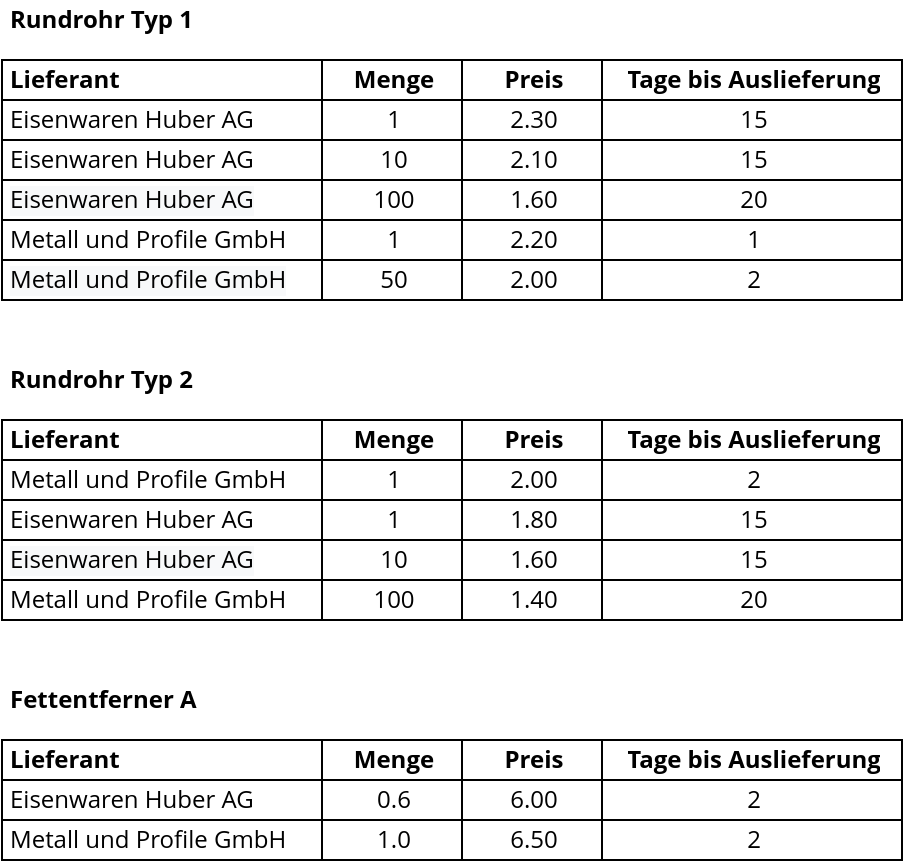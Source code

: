 <mxfile version="13.7.9" type="device"><diagram id="GtRONhIAHqFVy6cvbiFZ" name="Seite 1"><mxGraphModel dx="1102" dy="574" grid="1" gridSize="10" guides="1" tooltips="1" connect="1" arrows="1" fold="1" page="1" pageScale="1" pageWidth="827" pageHeight="1169" math="0" shadow="0"><root><mxCell id="uIaLDYGZTDQxNUprMQj0-0"/><mxCell id="uIaLDYGZTDQxNUprMQj0-1" parent="uIaLDYGZTDQxNUprMQj0-0"/><mxCell id="lNzkrKnJwFvUfXzRsVHd-1" value="" style="shape=table;html=1;whiteSpace=wrap;startSize=0;container=1;collapsible=0;childLayout=tableLayout;fontFamily=Open Sans;fontSize=12;align=left;spacingLeft=2;" parent="uIaLDYGZTDQxNUprMQj0-1" vertex="1"><mxGeometry x="40" y="80" width="450" height="120" as="geometry"/></mxCell><mxCell id="lNzkrKnJwFvUfXzRsVHd-2" value="" style="shape=partialRectangle;html=1;whiteSpace=wrap;collapsible=0;dropTarget=0;pointerEvents=0;fillColor=none;top=0;left=0;bottom=0;right=0;points=[[0,0.5],[1,0.5]];portConstraint=eastwest;fontFamily=Open Sans;spacingLeft=2;align=left;" parent="lNzkrKnJwFvUfXzRsVHd-1" vertex="1"><mxGeometry width="450" height="20" as="geometry"/></mxCell><mxCell id="lNzkrKnJwFvUfXzRsVHd-3" value="&lt;b&gt;Lieferant&lt;/b&gt;" style="shape=partialRectangle;html=1;whiteSpace=wrap;connectable=0;fillColor=none;top=0;left=0;bottom=0;right=0;overflow=hidden;align=left;fontFamily=Open Sans;spacingLeft=2;" parent="lNzkrKnJwFvUfXzRsVHd-2" vertex="1"><mxGeometry width="160" height="20" as="geometry"/></mxCell><mxCell id="1LcWbyiIVgEdrpGod7_r-4" value="Menge" style="shape=partialRectangle;html=1;whiteSpace=wrap;connectable=0;fillColor=none;top=0;left=0;bottom=0;right=0;overflow=hidden;fontFamily=Open Sans;spacingLeft=2;align=center;fontStyle=1" parent="lNzkrKnJwFvUfXzRsVHd-2" vertex="1"><mxGeometry x="160" width="70" height="20" as="geometry"/></mxCell><mxCell id="lNzkrKnJwFvUfXzRsVHd-4" value="&lt;b&gt;Preis&lt;/b&gt;" style="shape=partialRectangle;html=1;whiteSpace=wrap;connectable=0;fillColor=none;top=0;left=0;bottom=0;right=0;overflow=hidden;fontFamily=Open Sans;spacingLeft=2;align=center;" parent="lNzkrKnJwFvUfXzRsVHd-2" vertex="1"><mxGeometry x="230" width="70" height="20" as="geometry"/></mxCell><mxCell id="lNzkrKnJwFvUfXzRsVHd-75" value="Tage bis Auslieferung" style="shape=partialRectangle;html=1;whiteSpace=wrap;connectable=0;fillColor=none;top=0;left=0;bottom=0;right=0;overflow=hidden;fontFamily=Open Sans;spacingLeft=2;align=center;fontStyle=1" parent="lNzkrKnJwFvUfXzRsVHd-2" vertex="1"><mxGeometry x="300" width="150" height="20" as="geometry"/></mxCell><mxCell id="lNzkrKnJwFvUfXzRsVHd-6" value="" style="shape=partialRectangle;html=1;whiteSpace=wrap;collapsible=0;dropTarget=0;pointerEvents=0;fillColor=none;top=0;left=0;bottom=0;right=0;points=[[0,0.5],[1,0.5]];portConstraint=eastwest;fontFamily=Open Sans;spacingLeft=2;align=left;" parent="lNzkrKnJwFvUfXzRsVHd-1" vertex="1"><mxGeometry y="20" width="450" height="20" as="geometry"/></mxCell><mxCell id="lNzkrKnJwFvUfXzRsVHd-7" value="&lt;span style=&quot;font-family: &amp;#34;open sans&amp;#34;&quot;&gt;Eisenwaren Huber AG&lt;/span&gt;" style="shape=partialRectangle;html=1;whiteSpace=wrap;connectable=0;fillColor=none;top=0;left=0;bottom=0;right=0;overflow=hidden;fontFamily=Open Sans;spacingLeft=2;align=left;" parent="lNzkrKnJwFvUfXzRsVHd-6" vertex="1"><mxGeometry width="160" height="20" as="geometry"/></mxCell><mxCell id="1LcWbyiIVgEdrpGod7_r-5" value="1" style="shape=partialRectangle;html=1;whiteSpace=wrap;connectable=0;fillColor=none;top=0;left=0;bottom=0;right=0;overflow=hidden;fontFamily=Open Sans;spacingLeft=2;align=center;" parent="lNzkrKnJwFvUfXzRsVHd-6" vertex="1"><mxGeometry x="160" width="70" height="20" as="geometry"/></mxCell><mxCell id="lNzkrKnJwFvUfXzRsVHd-8" value="2.30" style="shape=partialRectangle;html=1;whiteSpace=wrap;connectable=0;fillColor=none;top=0;left=0;bottom=0;right=0;overflow=hidden;fontFamily=Open Sans;spacingLeft=2;align=center;" parent="lNzkrKnJwFvUfXzRsVHd-6" vertex="1"><mxGeometry x="230" width="70" height="20" as="geometry"/></mxCell><mxCell id="lNzkrKnJwFvUfXzRsVHd-76" value="15" style="shape=partialRectangle;html=1;whiteSpace=wrap;connectable=0;fillColor=none;top=0;left=0;bottom=0;right=0;overflow=hidden;fontFamily=Open Sans;spacingLeft=2;align=center;" parent="lNzkrKnJwFvUfXzRsVHd-6" vertex="1"><mxGeometry x="300" width="150" height="20" as="geometry"/></mxCell><mxCell id="lNzkrKnJwFvUfXzRsVHd-10" value="" style="shape=partialRectangle;html=1;whiteSpace=wrap;collapsible=0;dropTarget=0;pointerEvents=0;fillColor=none;top=0;left=0;bottom=0;right=0;points=[[0,0.5],[1,0.5]];portConstraint=eastwest;fontFamily=Open Sans;spacingLeft=2;align=left;" parent="lNzkrKnJwFvUfXzRsVHd-1" vertex="1"><mxGeometry y="40" width="450" height="20" as="geometry"/></mxCell><mxCell id="lNzkrKnJwFvUfXzRsVHd-11" value="&lt;span style=&quot;font-family: &amp;#34;open sans&amp;#34;&quot;&gt;Eisenwaren Huber AG&lt;/span&gt;" style="shape=partialRectangle;html=1;whiteSpace=wrap;connectable=0;fillColor=none;top=0;left=0;bottom=0;right=0;overflow=hidden;fontFamily=Open Sans;spacingLeft=2;align=left;" parent="lNzkrKnJwFvUfXzRsVHd-10" vertex="1"><mxGeometry width="160" height="20" as="geometry"/></mxCell><mxCell id="1LcWbyiIVgEdrpGod7_r-6" value="10" style="shape=partialRectangle;html=1;whiteSpace=wrap;connectable=0;fillColor=none;top=0;left=0;bottom=0;right=0;overflow=hidden;fontFamily=Open Sans;spacingLeft=2;align=center;" parent="lNzkrKnJwFvUfXzRsVHd-10" vertex="1"><mxGeometry x="160" width="70" height="20" as="geometry"/></mxCell><mxCell id="lNzkrKnJwFvUfXzRsVHd-12" value="2.10" style="shape=partialRectangle;html=1;whiteSpace=wrap;connectable=0;fillColor=none;top=0;left=0;bottom=0;right=0;overflow=hidden;fontFamily=Open Sans;spacingLeft=2;align=center;" parent="lNzkrKnJwFvUfXzRsVHd-10" vertex="1"><mxGeometry x="230" width="70" height="20" as="geometry"/></mxCell><mxCell id="lNzkrKnJwFvUfXzRsVHd-77" value="15" style="shape=partialRectangle;html=1;whiteSpace=wrap;connectable=0;fillColor=none;top=0;left=0;bottom=0;right=0;overflow=hidden;fontFamily=Open Sans;spacingLeft=2;align=center;" parent="lNzkrKnJwFvUfXzRsVHd-10" vertex="1"><mxGeometry x="300" width="150" height="20" as="geometry"/></mxCell><mxCell id="1LcWbyiIVgEdrpGod7_r-7" style="shape=partialRectangle;html=1;whiteSpace=wrap;collapsible=0;dropTarget=0;pointerEvents=0;fillColor=none;top=0;left=0;bottom=0;right=0;points=[[0,0.5],[1,0.5]];portConstraint=eastwest;fontFamily=Open Sans;spacingLeft=2;align=left;" parent="lNzkrKnJwFvUfXzRsVHd-1" vertex="1"><mxGeometry y="60" width="450" height="20" as="geometry"/></mxCell><mxCell id="1LcWbyiIVgEdrpGod7_r-8" value="&lt;meta charset=&quot;utf-8&quot;&gt;&lt;span style=&quot;color: rgb(0, 0, 0); font-family: &amp;quot;open sans&amp;quot;; font-size: 12px; font-style: normal; font-weight: 400; letter-spacing: normal; text-align: left; text-indent: 0px; text-transform: none; word-spacing: 0px; background-color: rgb(248, 249, 250); display: inline; float: none;&quot;&gt;Eisenwaren Huber AG&lt;/span&gt;" style="shape=partialRectangle;html=1;whiteSpace=wrap;connectable=0;fillColor=none;top=0;left=0;bottom=0;right=0;overflow=hidden;fontFamily=Open Sans;spacingLeft=2;align=left;" parent="1LcWbyiIVgEdrpGod7_r-7" vertex="1"><mxGeometry width="160" height="20" as="geometry"/></mxCell><mxCell id="1LcWbyiIVgEdrpGod7_r-9" value="100" style="shape=partialRectangle;html=1;whiteSpace=wrap;connectable=0;fillColor=none;top=0;left=0;bottom=0;right=0;overflow=hidden;fontFamily=Open Sans;spacingLeft=2;align=center;" parent="1LcWbyiIVgEdrpGod7_r-7" vertex="1"><mxGeometry x="160" width="70" height="20" as="geometry"/></mxCell><mxCell id="1LcWbyiIVgEdrpGod7_r-10" value="1.60" style="shape=partialRectangle;html=1;whiteSpace=wrap;connectable=0;fillColor=none;top=0;left=0;bottom=0;right=0;overflow=hidden;fontFamily=Open Sans;spacingLeft=2;align=center;" parent="1LcWbyiIVgEdrpGod7_r-7" vertex="1"><mxGeometry x="230" width="70" height="20" as="geometry"/></mxCell><mxCell id="1LcWbyiIVgEdrpGod7_r-11" value="20" style="shape=partialRectangle;html=1;whiteSpace=wrap;connectable=0;fillColor=none;top=0;left=0;bottom=0;right=0;overflow=hidden;fontFamily=Open Sans;spacingLeft=2;align=center;" parent="1LcWbyiIVgEdrpGod7_r-7" vertex="1"><mxGeometry x="300" width="150" height="20" as="geometry"/></mxCell><mxCell id="1LcWbyiIVgEdrpGod7_r-12" style="shape=partialRectangle;html=1;whiteSpace=wrap;collapsible=0;dropTarget=0;pointerEvents=0;fillColor=none;top=0;left=0;bottom=0;right=0;points=[[0,0.5],[1,0.5]];portConstraint=eastwest;fontFamily=Open Sans;spacingLeft=2;align=left;" parent="lNzkrKnJwFvUfXzRsVHd-1" vertex="1"><mxGeometry y="80" width="450" height="20" as="geometry"/></mxCell><mxCell id="1LcWbyiIVgEdrpGod7_r-13" value="&lt;span&gt;Metall und Profile GmbH&lt;/span&gt;" style="shape=partialRectangle;html=1;whiteSpace=wrap;connectable=0;fillColor=none;top=0;left=0;bottom=0;right=0;overflow=hidden;fontFamily=Open Sans;spacingLeft=2;align=left;" parent="1LcWbyiIVgEdrpGod7_r-12" vertex="1"><mxGeometry width="160" height="20" as="geometry"/></mxCell><mxCell id="1LcWbyiIVgEdrpGod7_r-14" value="1" style="shape=partialRectangle;html=1;whiteSpace=wrap;connectable=0;fillColor=none;top=0;left=0;bottom=0;right=0;overflow=hidden;fontFamily=Open Sans;spacingLeft=2;align=center;" parent="1LcWbyiIVgEdrpGod7_r-12" vertex="1"><mxGeometry x="160" width="70" height="20" as="geometry"/></mxCell><mxCell id="1LcWbyiIVgEdrpGod7_r-15" value="2.20" style="shape=partialRectangle;html=1;whiteSpace=wrap;connectable=0;fillColor=none;top=0;left=0;bottom=0;right=0;overflow=hidden;fontFamily=Open Sans;spacingLeft=2;align=center;" parent="1LcWbyiIVgEdrpGod7_r-12" vertex="1"><mxGeometry x="230" width="70" height="20" as="geometry"/></mxCell><mxCell id="1LcWbyiIVgEdrpGod7_r-16" value="1" style="shape=partialRectangle;html=1;whiteSpace=wrap;connectable=0;fillColor=none;top=0;left=0;bottom=0;right=0;overflow=hidden;fontFamily=Open Sans;spacingLeft=2;align=center;" parent="1LcWbyiIVgEdrpGod7_r-12" vertex="1"><mxGeometry x="300" width="150" height="20" as="geometry"/></mxCell><mxCell id="1LcWbyiIVgEdrpGod7_r-17" style="shape=partialRectangle;html=1;whiteSpace=wrap;collapsible=0;dropTarget=0;pointerEvents=0;fillColor=none;top=0;left=0;bottom=0;right=0;points=[[0,0.5],[1,0.5]];portConstraint=eastwest;fontFamily=Open Sans;spacingLeft=2;align=left;" parent="lNzkrKnJwFvUfXzRsVHd-1" vertex="1"><mxGeometry y="100" width="450" height="20" as="geometry"/></mxCell><mxCell id="1LcWbyiIVgEdrpGod7_r-18" value="&lt;meta charset=&quot;utf-8&quot;&gt;&lt;span style=&quot;color: rgb(0, 0, 0); font-family: &amp;quot;open sans&amp;quot;; font-size: 12px; font-style: normal; font-weight: 400; letter-spacing: normal; text-align: left; text-indent: 0px; text-transform: none; word-spacing: 0px; background-color: rgb(248, 249, 250); display: inline; float: none;&quot;&gt;Metall und Profile GmbH&lt;/span&gt;" style="shape=partialRectangle;html=1;whiteSpace=wrap;connectable=0;fillColor=none;top=0;left=0;bottom=0;right=0;overflow=hidden;fontFamily=Open Sans;spacingLeft=2;align=left;" parent="1LcWbyiIVgEdrpGod7_r-17" vertex="1"><mxGeometry width="160" height="20" as="geometry"/></mxCell><mxCell id="1LcWbyiIVgEdrpGod7_r-19" value="50" style="shape=partialRectangle;html=1;whiteSpace=wrap;connectable=0;fillColor=none;top=0;left=0;bottom=0;right=0;overflow=hidden;fontFamily=Open Sans;spacingLeft=2;align=center;" parent="1LcWbyiIVgEdrpGod7_r-17" vertex="1"><mxGeometry x="160" width="70" height="20" as="geometry"/></mxCell><mxCell id="1LcWbyiIVgEdrpGod7_r-20" value="2.00" style="shape=partialRectangle;html=1;whiteSpace=wrap;connectable=0;fillColor=none;top=0;left=0;bottom=0;right=0;overflow=hidden;fontFamily=Open Sans;spacingLeft=2;align=center;" parent="1LcWbyiIVgEdrpGod7_r-17" vertex="1"><mxGeometry x="230" width="70" height="20" as="geometry"/></mxCell><mxCell id="1LcWbyiIVgEdrpGod7_r-21" value="2" style="shape=partialRectangle;html=1;whiteSpace=wrap;connectable=0;fillColor=none;top=0;left=0;bottom=0;right=0;overflow=hidden;fontFamily=Open Sans;spacingLeft=2;align=center;" parent="1LcWbyiIVgEdrpGod7_r-17" vertex="1"><mxGeometry x="300" width="150" height="20" as="geometry"/></mxCell><mxCell id="Gg7FwbDo9babXAL4JZ-n-0" value="Rundrohr Typ 1" style="rounded=0;whiteSpace=wrap;html=1;fontFamily=Open Sans;fontSize=12;align=left;strokeColor=none;fontStyle=1;spacingLeft=2;" parent="uIaLDYGZTDQxNUprMQj0-1" vertex="1"><mxGeometry x="40" y="50" width="320" height="20" as="geometry"/></mxCell><mxCell id="Gg7FwbDo9babXAL4JZ-n-14" value="Rundrohr Typ 2" style="rounded=0;whiteSpace=wrap;html=1;fontFamily=Open Sans;fontSize=12;align=left;strokeColor=none;fontStyle=1;spacingLeft=2;" parent="uIaLDYGZTDQxNUprMQj0-1" vertex="1"><mxGeometry x="40" y="230" width="320" height="20" as="geometry"/></mxCell><mxCell id="Gg7FwbDo9babXAL4JZ-n-15" value="Fettentferner A" style="rounded=0;whiteSpace=wrap;html=1;fontFamily=Open Sans;fontSize=12;align=left;strokeColor=none;fontStyle=1;spacingLeft=2;" parent="uIaLDYGZTDQxNUprMQj0-1" vertex="1"><mxGeometry x="40" y="390" width="320" height="20" as="geometry"/></mxCell><mxCell id="1LcWbyiIVgEdrpGod7_r-22" value="" style="shape=table;html=1;whiteSpace=wrap;startSize=0;container=1;collapsible=0;childLayout=tableLayout;fontFamily=Open Sans;fontSize=12;align=left;spacingLeft=2;" parent="uIaLDYGZTDQxNUprMQj0-1" vertex="1"><mxGeometry x="40" y="260" width="450" height="100" as="geometry"/></mxCell><mxCell id="1LcWbyiIVgEdrpGod7_r-23" value="" style="shape=partialRectangle;html=1;whiteSpace=wrap;collapsible=0;dropTarget=0;pointerEvents=0;fillColor=none;top=0;left=0;bottom=0;right=0;points=[[0,0.5],[1,0.5]];portConstraint=eastwest;fontFamily=Open Sans;spacingLeft=2;align=left;" parent="1LcWbyiIVgEdrpGod7_r-22" vertex="1"><mxGeometry width="450" height="20" as="geometry"/></mxCell><mxCell id="1LcWbyiIVgEdrpGod7_r-24" value="&lt;b&gt;Lieferant&lt;/b&gt;" style="shape=partialRectangle;html=1;whiteSpace=wrap;connectable=0;fillColor=none;top=0;left=0;bottom=0;right=0;overflow=hidden;align=left;fontFamily=Open Sans;spacingLeft=2;" parent="1LcWbyiIVgEdrpGod7_r-23" vertex="1"><mxGeometry width="160" height="20" as="geometry"/></mxCell><mxCell id="1LcWbyiIVgEdrpGod7_r-25" value="&lt;b&gt;Menge&lt;/b&gt;" style="shape=partialRectangle;html=1;whiteSpace=wrap;connectable=0;fillColor=none;top=0;left=0;bottom=0;right=0;overflow=hidden;fontFamily=Open Sans;spacingLeft=2;align=center;" parent="1LcWbyiIVgEdrpGod7_r-23" vertex="1"><mxGeometry x="160" width="70" height="20" as="geometry"/></mxCell><mxCell id="1LcWbyiIVgEdrpGod7_r-26" value="&lt;b&gt;Preis&lt;/b&gt;" style="shape=partialRectangle;html=1;whiteSpace=wrap;connectable=0;fillColor=none;top=0;left=0;bottom=0;right=0;overflow=hidden;fontFamily=Open Sans;spacingLeft=2;align=center;" parent="1LcWbyiIVgEdrpGod7_r-23" vertex="1"><mxGeometry x="230" width="70" height="20" as="geometry"/></mxCell><mxCell id="1LcWbyiIVgEdrpGod7_r-27" value="Tage bis Auslieferung" style="shape=partialRectangle;html=1;whiteSpace=wrap;connectable=0;fillColor=none;top=0;left=0;bottom=0;right=0;overflow=hidden;fontFamily=Open Sans;spacingLeft=2;align=center;fontStyle=1" parent="1LcWbyiIVgEdrpGod7_r-23" vertex="1"><mxGeometry x="300" width="150" height="20" as="geometry"/></mxCell><mxCell id="1LcWbyiIVgEdrpGod7_r-28" value="" style="shape=partialRectangle;html=1;whiteSpace=wrap;collapsible=0;dropTarget=0;pointerEvents=0;fillColor=none;top=0;left=0;bottom=0;right=0;points=[[0,0.5],[1,0.5]];portConstraint=eastwest;fontFamily=Open Sans;spacingLeft=2;align=left;" parent="1LcWbyiIVgEdrpGod7_r-22" vertex="1"><mxGeometry y="20" width="450" height="20" as="geometry"/></mxCell><mxCell id="1LcWbyiIVgEdrpGod7_r-29" value="Metall und Profile GmbH" style="shape=partialRectangle;html=1;whiteSpace=wrap;connectable=0;fillColor=none;top=0;left=0;bottom=0;right=0;overflow=hidden;fontFamily=Open Sans;spacingLeft=2;align=left;" parent="1LcWbyiIVgEdrpGod7_r-28" vertex="1"><mxGeometry width="160" height="20" as="geometry"/></mxCell><mxCell id="1LcWbyiIVgEdrpGod7_r-30" value="1" style="shape=partialRectangle;html=1;whiteSpace=wrap;connectable=0;fillColor=none;top=0;left=0;bottom=0;right=0;overflow=hidden;fontFamily=Open Sans;spacingLeft=2;align=center;" parent="1LcWbyiIVgEdrpGod7_r-28" vertex="1"><mxGeometry x="160" width="70" height="20" as="geometry"/></mxCell><mxCell id="1LcWbyiIVgEdrpGod7_r-31" value="2.00" style="shape=partialRectangle;html=1;whiteSpace=wrap;connectable=0;fillColor=none;top=0;left=0;bottom=0;right=0;overflow=hidden;fontFamily=Open Sans;spacingLeft=2;align=center;" parent="1LcWbyiIVgEdrpGod7_r-28" vertex="1"><mxGeometry x="230" width="70" height="20" as="geometry"/></mxCell><mxCell id="1LcWbyiIVgEdrpGod7_r-32" value="2" style="shape=partialRectangle;html=1;whiteSpace=wrap;connectable=0;fillColor=none;top=0;left=0;bottom=0;right=0;overflow=hidden;fontFamily=Open Sans;spacingLeft=2;align=center;" parent="1LcWbyiIVgEdrpGod7_r-28" vertex="1"><mxGeometry x="300" width="150" height="20" as="geometry"/></mxCell><mxCell id="1LcWbyiIVgEdrpGod7_r-33" value="" style="shape=partialRectangle;html=1;whiteSpace=wrap;collapsible=0;dropTarget=0;pointerEvents=0;fillColor=none;top=0;left=0;bottom=0;right=0;points=[[0,0.5],[1,0.5]];portConstraint=eastwest;fontFamily=Open Sans;spacingLeft=2;align=left;" parent="1LcWbyiIVgEdrpGod7_r-22" vertex="1"><mxGeometry y="40" width="450" height="20" as="geometry"/></mxCell><mxCell id="1LcWbyiIVgEdrpGod7_r-34" value="&lt;span style=&quot;font-family: &amp;#34;open sans&amp;#34;&quot;&gt;Eisenwaren Huber AG&lt;/span&gt;" style="shape=partialRectangle;html=1;whiteSpace=wrap;connectable=0;fillColor=none;top=0;left=0;bottom=0;right=0;overflow=hidden;fontFamily=Open Sans;spacingLeft=2;align=left;" parent="1LcWbyiIVgEdrpGod7_r-33" vertex="1"><mxGeometry width="160" height="20" as="geometry"/></mxCell><mxCell id="1LcWbyiIVgEdrpGod7_r-35" value="1" style="shape=partialRectangle;html=1;whiteSpace=wrap;connectable=0;fillColor=none;top=0;left=0;bottom=0;right=0;overflow=hidden;fontFamily=Open Sans;spacingLeft=2;align=center;" parent="1LcWbyiIVgEdrpGod7_r-33" vertex="1"><mxGeometry x="160" width="70" height="20" as="geometry"/></mxCell><mxCell id="1LcWbyiIVgEdrpGod7_r-36" value="1.80" style="shape=partialRectangle;html=1;whiteSpace=wrap;connectable=0;fillColor=none;top=0;left=0;bottom=0;right=0;overflow=hidden;fontFamily=Open Sans;spacingLeft=2;align=center;" parent="1LcWbyiIVgEdrpGod7_r-33" vertex="1"><mxGeometry x="230" width="70" height="20" as="geometry"/></mxCell><mxCell id="1LcWbyiIVgEdrpGod7_r-37" value="15" style="shape=partialRectangle;html=1;whiteSpace=wrap;connectable=0;fillColor=none;top=0;left=0;bottom=0;right=0;overflow=hidden;fontFamily=Open Sans;spacingLeft=2;align=center;" parent="1LcWbyiIVgEdrpGod7_r-33" vertex="1"><mxGeometry x="300" width="150" height="20" as="geometry"/></mxCell><mxCell id="1LcWbyiIVgEdrpGod7_r-38" style="shape=partialRectangle;html=1;whiteSpace=wrap;collapsible=0;dropTarget=0;pointerEvents=0;fillColor=none;top=0;left=0;bottom=0;right=0;points=[[0,0.5],[1,0.5]];portConstraint=eastwest;fontFamily=Open Sans;spacingLeft=2;align=left;" parent="1LcWbyiIVgEdrpGod7_r-22" vertex="1"><mxGeometry y="60" width="450" height="20" as="geometry"/></mxCell><mxCell id="1LcWbyiIVgEdrpGod7_r-39" value="&lt;meta charset=&quot;utf-8&quot;&gt;&lt;span style=&quot;color: rgb(0, 0, 0); font-family: &amp;quot;open sans&amp;quot;; font-size: 12px; font-style: normal; font-weight: 400; letter-spacing: normal; text-align: left; text-indent: 0px; text-transform: none; word-spacing: 0px; background-color: rgb(248, 249, 250); display: inline; float: none;&quot;&gt;Eisenwaren Huber AG&lt;/span&gt;" style="shape=partialRectangle;html=1;whiteSpace=wrap;connectable=0;fillColor=none;top=0;left=0;bottom=0;right=0;overflow=hidden;fontFamily=Open Sans;spacingLeft=2;align=left;" parent="1LcWbyiIVgEdrpGod7_r-38" vertex="1"><mxGeometry width="160" height="20" as="geometry"/></mxCell><mxCell id="1LcWbyiIVgEdrpGod7_r-40" value="10" style="shape=partialRectangle;html=1;whiteSpace=wrap;connectable=0;fillColor=none;top=0;left=0;bottom=0;right=0;overflow=hidden;fontFamily=Open Sans;spacingLeft=2;align=center;" parent="1LcWbyiIVgEdrpGod7_r-38" vertex="1"><mxGeometry x="160" width="70" height="20" as="geometry"/></mxCell><mxCell id="1LcWbyiIVgEdrpGod7_r-41" value="1.60" style="shape=partialRectangle;html=1;whiteSpace=wrap;connectable=0;fillColor=none;top=0;left=0;bottom=0;right=0;overflow=hidden;fontFamily=Open Sans;spacingLeft=2;align=center;" parent="1LcWbyiIVgEdrpGod7_r-38" vertex="1"><mxGeometry x="230" width="70" height="20" as="geometry"/></mxCell><mxCell id="1LcWbyiIVgEdrpGod7_r-42" value="15" style="shape=partialRectangle;html=1;whiteSpace=wrap;connectable=0;fillColor=none;top=0;left=0;bottom=0;right=0;overflow=hidden;fontFamily=Open Sans;spacingLeft=2;align=center;" parent="1LcWbyiIVgEdrpGod7_r-38" vertex="1"><mxGeometry x="300" width="150" height="20" as="geometry"/></mxCell><mxCell id="1LcWbyiIVgEdrpGod7_r-43" style="shape=partialRectangle;html=1;whiteSpace=wrap;collapsible=0;dropTarget=0;pointerEvents=0;fillColor=none;top=0;left=0;bottom=0;right=0;points=[[0,0.5],[1,0.5]];portConstraint=eastwest;fontFamily=Open Sans;spacingLeft=2;align=left;" parent="1LcWbyiIVgEdrpGod7_r-22" vertex="1"><mxGeometry y="80" width="450" height="20" as="geometry"/></mxCell><mxCell id="1LcWbyiIVgEdrpGod7_r-44" value="&lt;span&gt;Metall und Profile GmbH&lt;/span&gt;" style="shape=partialRectangle;html=1;whiteSpace=wrap;connectable=0;fillColor=none;top=0;left=0;bottom=0;right=0;overflow=hidden;fontFamily=Open Sans;spacingLeft=2;align=left;" parent="1LcWbyiIVgEdrpGod7_r-43" vertex="1"><mxGeometry width="160" height="20" as="geometry"/></mxCell><mxCell id="1LcWbyiIVgEdrpGod7_r-45" value="100" style="shape=partialRectangle;html=1;whiteSpace=wrap;connectable=0;fillColor=none;top=0;left=0;bottom=0;right=0;overflow=hidden;fontFamily=Open Sans;spacingLeft=2;align=center;" parent="1LcWbyiIVgEdrpGod7_r-43" vertex="1"><mxGeometry x="160" width="70" height="20" as="geometry"/></mxCell><mxCell id="1LcWbyiIVgEdrpGod7_r-46" value="1.40" style="shape=partialRectangle;html=1;whiteSpace=wrap;connectable=0;fillColor=none;top=0;left=0;bottom=0;right=0;overflow=hidden;fontFamily=Open Sans;spacingLeft=2;align=center;" parent="1LcWbyiIVgEdrpGod7_r-43" vertex="1"><mxGeometry x="230" width="70" height="20" as="geometry"/></mxCell><mxCell id="1LcWbyiIVgEdrpGod7_r-47" value="20" style="shape=partialRectangle;html=1;whiteSpace=wrap;connectable=0;fillColor=none;top=0;left=0;bottom=0;right=0;overflow=hidden;fontFamily=Open Sans;spacingLeft=2;align=center;" parent="1LcWbyiIVgEdrpGod7_r-43" vertex="1"><mxGeometry x="300" width="150" height="20" as="geometry"/></mxCell><mxCell id="1LcWbyiIVgEdrpGod7_r-53" value="" style="shape=table;html=1;whiteSpace=wrap;startSize=0;container=1;collapsible=0;childLayout=tableLayout;fontFamily=Open Sans;fontSize=12;align=left;spacingLeft=2;" parent="uIaLDYGZTDQxNUprMQj0-1" vertex="1"><mxGeometry x="40" y="420" width="450" height="60" as="geometry"/></mxCell><mxCell id="1LcWbyiIVgEdrpGod7_r-54" value="" style="shape=partialRectangle;html=1;whiteSpace=wrap;collapsible=0;dropTarget=0;pointerEvents=0;fillColor=none;top=0;left=0;bottom=0;right=0;points=[[0,0.5],[1,0.5]];portConstraint=eastwest;fontFamily=Open Sans;spacingLeft=2;align=left;" parent="1LcWbyiIVgEdrpGod7_r-53" vertex="1"><mxGeometry width="450" height="20" as="geometry"/></mxCell><mxCell id="1LcWbyiIVgEdrpGod7_r-55" value="&lt;b&gt;Lieferant&lt;/b&gt;" style="shape=partialRectangle;html=1;whiteSpace=wrap;connectable=0;fillColor=none;top=0;left=0;bottom=0;right=0;overflow=hidden;align=left;fontFamily=Open Sans;spacingLeft=2;" parent="1LcWbyiIVgEdrpGod7_r-54" vertex="1"><mxGeometry width="160" height="20" as="geometry"/></mxCell><mxCell id="1LcWbyiIVgEdrpGod7_r-56" value="&lt;b&gt;Menge&lt;/b&gt;" style="shape=partialRectangle;html=1;whiteSpace=wrap;connectable=0;fillColor=none;top=0;left=0;bottom=0;right=0;overflow=hidden;fontFamily=Open Sans;spacingLeft=2;align=center;" parent="1LcWbyiIVgEdrpGod7_r-54" vertex="1"><mxGeometry x="160" width="70" height="20" as="geometry"/></mxCell><mxCell id="1LcWbyiIVgEdrpGod7_r-57" value="&lt;b&gt;Preis&lt;/b&gt;" style="shape=partialRectangle;html=1;whiteSpace=wrap;connectable=0;fillColor=none;top=0;left=0;bottom=0;right=0;overflow=hidden;fontFamily=Open Sans;spacingLeft=2;align=center;" parent="1LcWbyiIVgEdrpGod7_r-54" vertex="1"><mxGeometry x="230" width="70" height="20" as="geometry"/></mxCell><mxCell id="1LcWbyiIVgEdrpGod7_r-58" value="Tage bis Auslieferung" style="shape=partialRectangle;html=1;whiteSpace=wrap;connectable=0;fillColor=none;top=0;left=0;bottom=0;right=0;overflow=hidden;fontFamily=Open Sans;spacingLeft=2;align=center;fontStyle=1" parent="1LcWbyiIVgEdrpGod7_r-54" vertex="1"><mxGeometry x="300" width="150" height="20" as="geometry"/></mxCell><mxCell id="1LcWbyiIVgEdrpGod7_r-64" value="" style="shape=partialRectangle;html=1;whiteSpace=wrap;collapsible=0;dropTarget=0;pointerEvents=0;fillColor=none;top=0;left=0;bottom=0;right=0;points=[[0,0.5],[1,0.5]];portConstraint=eastwest;fontFamily=Open Sans;spacingLeft=2;align=left;" parent="1LcWbyiIVgEdrpGod7_r-53" vertex="1"><mxGeometry y="20" width="450" height="20" as="geometry"/></mxCell><mxCell id="1LcWbyiIVgEdrpGod7_r-65" value="&lt;span style=&quot;font-family: &amp;#34;open sans&amp;#34;&quot;&gt;Eisenwaren Huber AG&lt;/span&gt;" style="shape=partialRectangle;html=1;whiteSpace=wrap;connectable=0;fillColor=none;top=0;left=0;bottom=0;right=0;overflow=hidden;fontFamily=Open Sans;spacingLeft=2;align=left;" parent="1LcWbyiIVgEdrpGod7_r-64" vertex="1"><mxGeometry width="160" height="20" as="geometry"/></mxCell><mxCell id="1LcWbyiIVgEdrpGod7_r-66" value="0.6" style="shape=partialRectangle;html=1;whiteSpace=wrap;connectable=0;fillColor=none;top=0;left=0;bottom=0;right=0;overflow=hidden;fontFamily=Open Sans;spacingLeft=2;align=center;" parent="1LcWbyiIVgEdrpGod7_r-64" vertex="1"><mxGeometry x="160" width="70" height="20" as="geometry"/></mxCell><mxCell id="1LcWbyiIVgEdrpGod7_r-67" value="6.00" style="shape=partialRectangle;html=1;whiteSpace=wrap;connectable=0;fillColor=none;top=0;left=0;bottom=0;right=0;overflow=hidden;fontFamily=Open Sans;spacingLeft=2;align=center;" parent="1LcWbyiIVgEdrpGod7_r-64" vertex="1"><mxGeometry x="230" width="70" height="20" as="geometry"/></mxCell><mxCell id="1LcWbyiIVgEdrpGod7_r-68" value="2" style="shape=partialRectangle;html=1;whiteSpace=wrap;connectable=0;fillColor=none;top=0;left=0;bottom=0;right=0;overflow=hidden;fontFamily=Open Sans;spacingLeft=2;align=center;" parent="1LcWbyiIVgEdrpGod7_r-64" vertex="1"><mxGeometry x="300" width="150" height="20" as="geometry"/></mxCell><mxCell id="1LcWbyiIVgEdrpGod7_r-74" style="shape=partialRectangle;html=1;whiteSpace=wrap;collapsible=0;dropTarget=0;pointerEvents=0;fillColor=none;top=0;left=0;bottom=0;right=0;points=[[0,0.5],[1,0.5]];portConstraint=eastwest;fontFamily=Open Sans;spacingLeft=2;align=left;" parent="1LcWbyiIVgEdrpGod7_r-53" vertex="1"><mxGeometry y="40" width="450" height="20" as="geometry"/></mxCell><mxCell id="1LcWbyiIVgEdrpGod7_r-75" value="&lt;span&gt;Metall und Profile GmbH&lt;/span&gt;" style="shape=partialRectangle;html=1;whiteSpace=wrap;connectable=0;fillColor=none;top=0;left=0;bottom=0;right=0;overflow=hidden;fontFamily=Open Sans;spacingLeft=2;align=left;" parent="1LcWbyiIVgEdrpGod7_r-74" vertex="1"><mxGeometry width="160" height="20" as="geometry"/></mxCell><mxCell id="1LcWbyiIVgEdrpGod7_r-76" value="1.0" style="shape=partialRectangle;html=1;whiteSpace=wrap;connectable=0;fillColor=none;top=0;left=0;bottom=0;right=0;overflow=hidden;fontFamily=Open Sans;spacingLeft=2;align=center;" parent="1LcWbyiIVgEdrpGod7_r-74" vertex="1"><mxGeometry x="160" width="70" height="20" as="geometry"/></mxCell><mxCell id="1LcWbyiIVgEdrpGod7_r-77" value="6.50" style="shape=partialRectangle;html=1;whiteSpace=wrap;connectable=0;fillColor=none;top=0;left=0;bottom=0;right=0;overflow=hidden;fontFamily=Open Sans;spacingLeft=2;align=center;" parent="1LcWbyiIVgEdrpGod7_r-74" vertex="1"><mxGeometry x="230" width="70" height="20" as="geometry"/></mxCell><mxCell id="1LcWbyiIVgEdrpGod7_r-78" value="2" style="shape=partialRectangle;html=1;whiteSpace=wrap;connectable=0;fillColor=none;top=0;left=0;bottom=0;right=0;overflow=hidden;fontFamily=Open Sans;spacingLeft=2;align=center;" parent="1LcWbyiIVgEdrpGod7_r-74" vertex="1"><mxGeometry x="300" width="150" height="20" as="geometry"/></mxCell></root></mxGraphModel></diagram></mxfile>